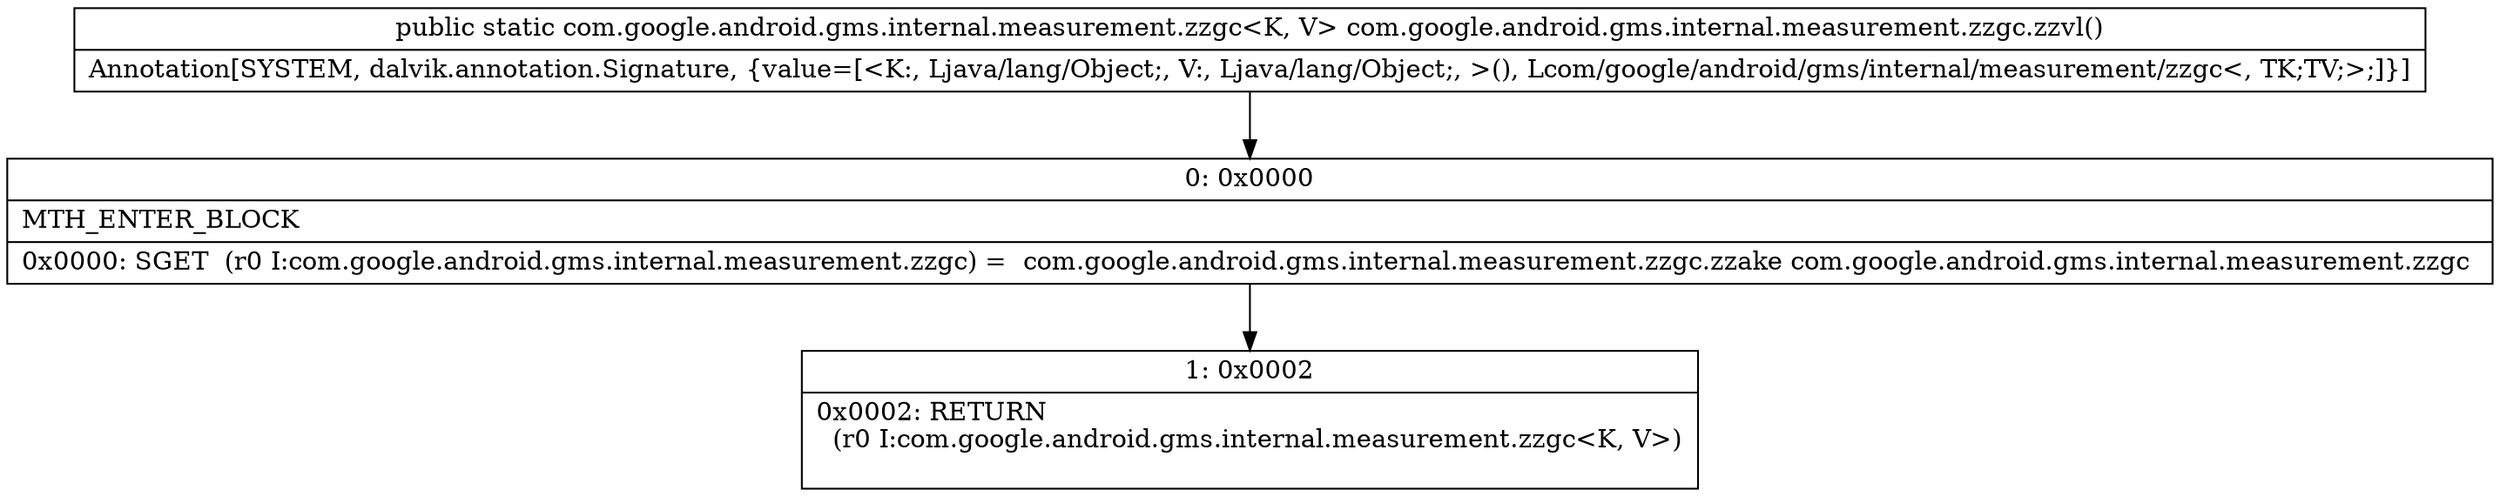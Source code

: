 digraph "CFG forcom.google.android.gms.internal.measurement.zzgc.zzvl()Lcom\/google\/android\/gms\/internal\/measurement\/zzgc;" {
Node_0 [shape=record,label="{0\:\ 0x0000|MTH_ENTER_BLOCK\l|0x0000: SGET  (r0 I:com.google.android.gms.internal.measurement.zzgc) =  com.google.android.gms.internal.measurement.zzgc.zzake com.google.android.gms.internal.measurement.zzgc \l}"];
Node_1 [shape=record,label="{1\:\ 0x0002|0x0002: RETURN  \l  (r0 I:com.google.android.gms.internal.measurement.zzgc\<K, V\>)\l \l}"];
MethodNode[shape=record,label="{public static com.google.android.gms.internal.measurement.zzgc\<K, V\> com.google.android.gms.internal.measurement.zzgc.zzvl()  | Annotation[SYSTEM, dalvik.annotation.Signature, \{value=[\<K:, Ljava\/lang\/Object;, V:, Ljava\/lang\/Object;, \>(), Lcom\/google\/android\/gms\/internal\/measurement\/zzgc\<, TK;TV;\>;]\}]\l}"];
MethodNode -> Node_0;
Node_0 -> Node_1;
}

